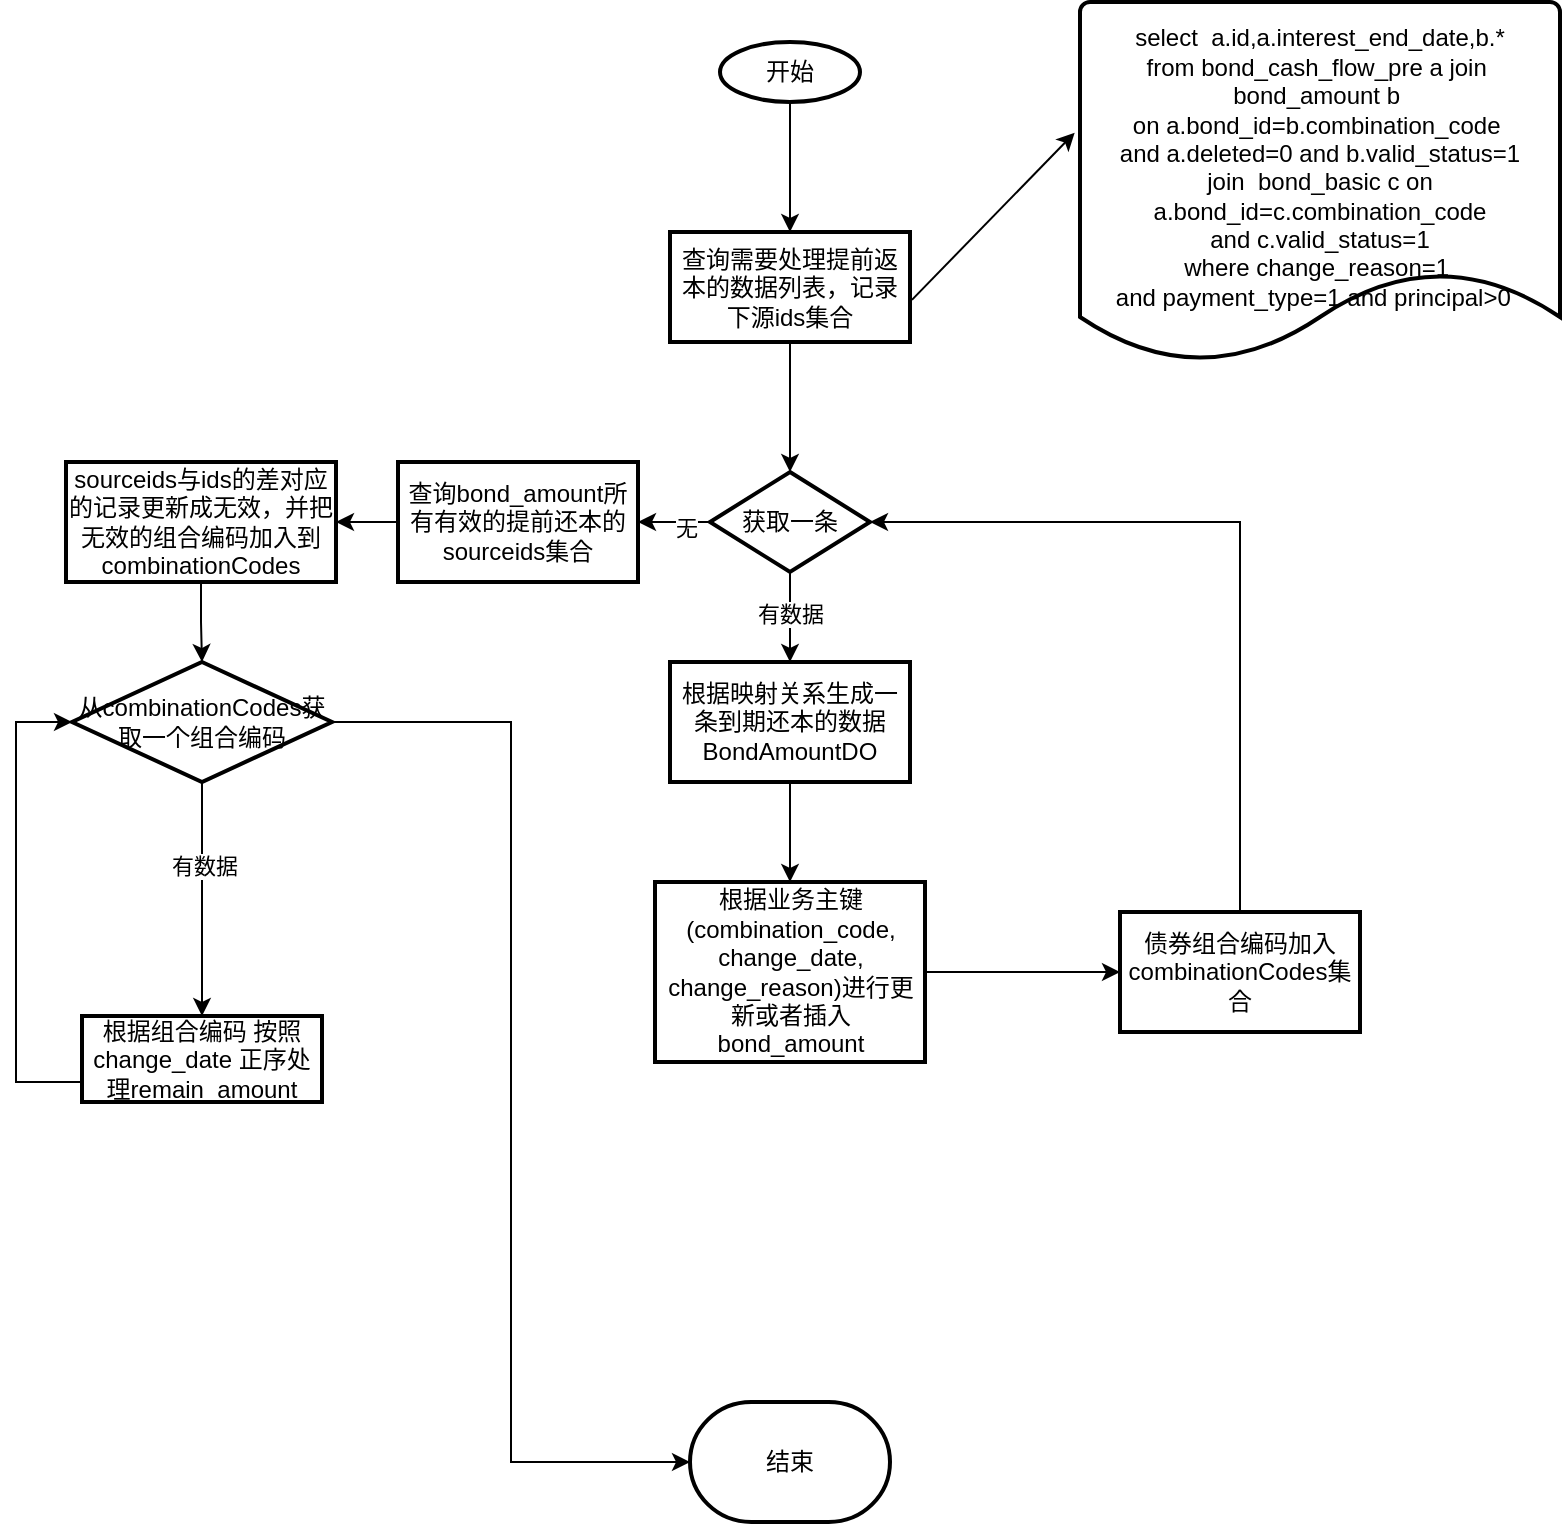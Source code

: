<mxfile version="26.2.9">
  <diagram name="第 1 页" id="JaV3rzGPgushEdzIN6y_">
    <mxGraphModel dx="1428" dy="785" grid="1" gridSize="10" guides="1" tooltips="1" connect="1" arrows="1" fold="1" page="1" pageScale="1" pageWidth="827" pageHeight="1169" math="0" shadow="0">
      <root>
        <mxCell id="0" />
        <mxCell id="1" parent="0" />
        <mxCell id="ldTZMurFETTUI3CgluB4-1" value="" style="edgeStyle=orthogonalEdgeStyle;rounded=0;orthogonalLoop=1;jettySize=auto;html=1;" edge="1" parent="1" source="ldTZMurFETTUI3CgluB4-2" target="ldTZMurFETTUI3CgluB4-4">
          <mxGeometry relative="1" as="geometry" />
        </mxCell>
        <mxCell id="ldTZMurFETTUI3CgluB4-2" value="开始" style="strokeWidth=2;html=1;shape=mxgraph.flowchart.start_1;whiteSpace=wrap;" vertex="1" parent="1">
          <mxGeometry x="382" y="40" width="70" height="30" as="geometry" />
        </mxCell>
        <mxCell id="ldTZMurFETTUI3CgluB4-3" value="" style="edgeStyle=orthogonalEdgeStyle;rounded=0;orthogonalLoop=1;jettySize=auto;html=1;" edge="1" parent="1" source="ldTZMurFETTUI3CgluB4-4" target="ldTZMurFETTUI3CgluB4-10">
          <mxGeometry relative="1" as="geometry" />
        </mxCell>
        <mxCell id="ldTZMurFETTUI3CgluB4-4" value="查询需要处理提前返本的数据列表，记录下源ids集合" style="whiteSpace=wrap;html=1;strokeWidth=2;" vertex="1" parent="1">
          <mxGeometry x="357" y="135" width="120" height="55" as="geometry" />
        </mxCell>
        <mxCell id="ldTZMurFETTUI3CgluB4-5" value="&lt;div&gt;select&amp;nbsp; a.id,a.interest_end_date,b.*&lt;/div&gt;&lt;div&gt;from bond_cash_flow_pre a join&amp;nbsp; bond_amount b&amp;nbsp;&lt;/div&gt;&lt;div&gt;on a.bond_id=b.combination_code&amp;nbsp;&lt;/div&gt;&lt;div&gt;and a.deleted=0 and b.valid_status=1&lt;/div&gt;&lt;div&gt;join&amp;nbsp; bond_basic c on a.bond_id=c.combination_code&lt;/div&gt;&lt;div&gt;and c.valid_status=1&lt;/div&gt;&lt;div&gt;where change_reason=1&amp;nbsp;&lt;/div&gt;&lt;div&gt;and payment_type=1 and principal&amp;gt;0&amp;nbsp;&amp;nbsp;&lt;/div&gt;&lt;div&gt;&lt;br&gt;&lt;/div&gt;" style="strokeWidth=2;html=1;shape=mxgraph.flowchart.document2;whiteSpace=wrap;size=0.25;" vertex="1" parent="1">
          <mxGeometry x="562" y="20" width="240" height="180" as="geometry" />
        </mxCell>
        <mxCell id="ldTZMurFETTUI3CgluB4-6" value="" style="endArrow=classic;html=1;rounded=0;exitX=1.008;exitY=0.617;exitDx=0;exitDy=0;exitPerimeter=0;entryX=-0.011;entryY=0.363;entryDx=0;entryDy=0;entryPerimeter=0;" edge="1" parent="1" source="ldTZMurFETTUI3CgluB4-4" target="ldTZMurFETTUI3CgluB4-5">
          <mxGeometry width="50" height="50" relative="1" as="geometry">
            <mxPoint x="482" y="290" as="sourcePoint" />
            <mxPoint x="532" y="240" as="targetPoint" />
          </mxGeometry>
        </mxCell>
        <mxCell id="ldTZMurFETTUI3CgluB4-7" value="" style="edgeStyle=orthogonalEdgeStyle;rounded=0;orthogonalLoop=1;jettySize=auto;html=1;" edge="1" parent="1" source="ldTZMurFETTUI3CgluB4-10" target="ldTZMurFETTUI3CgluB4-12">
          <mxGeometry relative="1" as="geometry" />
        </mxCell>
        <mxCell id="ldTZMurFETTUI3CgluB4-8" value="有数据" style="edgeLabel;html=1;align=center;verticalAlign=middle;resizable=0;points=[];" vertex="1" connectable="0" parent="ldTZMurFETTUI3CgluB4-7">
          <mxGeometry x="-0.093" relative="1" as="geometry">
            <mxPoint as="offset" />
          </mxGeometry>
        </mxCell>
        <mxCell id="ldTZMurFETTUI3CgluB4-52" value="" style="edgeStyle=orthogonalEdgeStyle;rounded=0;orthogonalLoop=1;jettySize=auto;html=1;" edge="1" parent="1" source="ldTZMurFETTUI3CgluB4-10" target="ldTZMurFETTUI3CgluB4-47">
          <mxGeometry relative="1" as="geometry" />
        </mxCell>
        <mxCell id="ldTZMurFETTUI3CgluB4-55" value="无" style="edgeLabel;html=1;align=center;verticalAlign=middle;resizable=0;points=[];" vertex="1" connectable="0" parent="ldTZMurFETTUI3CgluB4-52">
          <mxGeometry x="-0.455" y="3" relative="1" as="geometry">
            <mxPoint as="offset" />
          </mxGeometry>
        </mxCell>
        <mxCell id="ldTZMurFETTUI3CgluB4-10" value="获取一条" style="rhombus;whiteSpace=wrap;html=1;strokeWidth=2;" vertex="1" parent="1">
          <mxGeometry x="377" y="255" width="80" height="50" as="geometry" />
        </mxCell>
        <mxCell id="ldTZMurFETTUI3CgluB4-28" value="" style="edgeStyle=orthogonalEdgeStyle;rounded=0;orthogonalLoop=1;jettySize=auto;html=1;" edge="1" parent="1" source="ldTZMurFETTUI3CgluB4-12" target="ldTZMurFETTUI3CgluB4-27">
          <mxGeometry relative="1" as="geometry" />
        </mxCell>
        <mxCell id="ldTZMurFETTUI3CgluB4-12" value="根据映射关系生成一条到期还本的数据BondAmountDO" style="whiteSpace=wrap;html=1;strokeWidth=2;" vertex="1" parent="1">
          <mxGeometry x="357" y="350" width="120" height="60" as="geometry" />
        </mxCell>
        <mxCell id="ldTZMurFETTUI3CgluB4-24" value="结束" style="strokeWidth=2;html=1;shape=mxgraph.flowchart.terminator;whiteSpace=wrap;" vertex="1" parent="1">
          <mxGeometry x="367" y="720" width="100" height="60" as="geometry" />
        </mxCell>
        <mxCell id="ldTZMurFETTUI3CgluB4-33" value="" style="edgeStyle=orthogonalEdgeStyle;rounded=0;orthogonalLoop=1;jettySize=auto;html=1;" edge="1" parent="1" source="ldTZMurFETTUI3CgluB4-27" target="ldTZMurFETTUI3CgluB4-31">
          <mxGeometry relative="1" as="geometry" />
        </mxCell>
        <mxCell id="ldTZMurFETTUI3CgluB4-27" value="根据业务主键(combination_code,&lt;br&gt;change_date,&lt;br&gt;change_reason)进行更新或者插入bond_amount" style="whiteSpace=wrap;html=1;strokeWidth=2;" vertex="1" parent="1">
          <mxGeometry x="349.5" y="460" width="135" height="90" as="geometry" />
        </mxCell>
        <mxCell id="ldTZMurFETTUI3CgluB4-35" value="" style="edgeStyle=orthogonalEdgeStyle;rounded=0;orthogonalLoop=1;jettySize=auto;html=1;entryX=1;entryY=0.5;entryDx=0;entryDy=0;exitX=0.5;exitY=0;exitDx=0;exitDy=0;" edge="1" parent="1" source="ldTZMurFETTUI3CgluB4-31" target="ldTZMurFETTUI3CgluB4-10">
          <mxGeometry relative="1" as="geometry">
            <mxPoint x="642" y="300" as="targetPoint" />
          </mxGeometry>
        </mxCell>
        <mxCell id="ldTZMurFETTUI3CgluB4-31" value="债券组合编码加入combinationCodes集合" style="whiteSpace=wrap;html=1;strokeWidth=2;" vertex="1" parent="1">
          <mxGeometry x="582" y="475" width="120" height="60" as="geometry" />
        </mxCell>
        <mxCell id="ldTZMurFETTUI3CgluB4-36" value="" style="edgeStyle=orthogonalEdgeStyle;rounded=0;orthogonalLoop=1;jettySize=auto;html=1;" edge="1" parent="1" source="ldTZMurFETTUI3CgluB4-39" target="ldTZMurFETTUI3CgluB4-41">
          <mxGeometry relative="1" as="geometry" />
        </mxCell>
        <mxCell id="ldTZMurFETTUI3CgluB4-37" value="有数据" style="edgeLabel;html=1;align=center;verticalAlign=middle;resizable=0;points=[];" vertex="1" connectable="0" parent="ldTZMurFETTUI3CgluB4-36">
          <mxGeometry x="-0.279" y="1" relative="1" as="geometry">
            <mxPoint as="offset" />
          </mxGeometry>
        </mxCell>
        <mxCell id="ldTZMurFETTUI3CgluB4-57" value="" style="edgeStyle=orthogonalEdgeStyle;rounded=0;orthogonalLoop=1;jettySize=auto;html=1;entryX=0;entryY=0.5;entryDx=0;entryDy=0;entryPerimeter=0;" edge="1" parent="1" source="ldTZMurFETTUI3CgluB4-39" target="ldTZMurFETTUI3CgluB4-24">
          <mxGeometry relative="1" as="geometry">
            <mxPoint x="273" y="380" as="targetPoint" />
          </mxGeometry>
        </mxCell>
        <mxCell id="ldTZMurFETTUI3CgluB4-39" value="从combinationCodes获&lt;br&gt;取一个组合编码" style="rhombus;whiteSpace=wrap;html=1;strokeWidth=2;" vertex="1" parent="1">
          <mxGeometry x="58" y="350" width="130" height="60" as="geometry" />
        </mxCell>
        <mxCell id="ldTZMurFETTUI3CgluB4-40" value="" style="edgeStyle=orthogonalEdgeStyle;rounded=0;orthogonalLoop=1;jettySize=auto;html=1;entryX=0;entryY=0.5;entryDx=0;entryDy=0;exitX=0;exitY=0.5;exitDx=0;exitDy=0;" edge="1" parent="1" source="ldTZMurFETTUI3CgluB4-41" target="ldTZMurFETTUI3CgluB4-39">
          <mxGeometry relative="1" as="geometry">
            <mxPoint x="70" y="505" as="sourcePoint" />
            <mxPoint x="-5" y="505" as="targetPoint" />
            <Array as="points">
              <mxPoint x="65" y="560" />
              <mxPoint x="30" y="560" />
              <mxPoint x="30" y="380" />
            </Array>
          </mxGeometry>
        </mxCell>
        <mxCell id="ldTZMurFETTUI3CgluB4-41" value="根据组合编码 按照change_date 正序处理remain_amount" style="whiteSpace=wrap;html=1;strokeWidth=2;" vertex="1" parent="1">
          <mxGeometry x="63" y="527" width="120" height="43" as="geometry" />
        </mxCell>
        <mxCell id="ldTZMurFETTUI3CgluB4-53" value="" style="edgeStyle=orthogonalEdgeStyle;rounded=0;orthogonalLoop=1;jettySize=auto;html=1;" edge="1" parent="1" source="ldTZMurFETTUI3CgluB4-47" target="ldTZMurFETTUI3CgluB4-50">
          <mxGeometry relative="1" as="geometry" />
        </mxCell>
        <mxCell id="ldTZMurFETTUI3CgluB4-47" value="查询bond_amount所有有效的提前还本的&lt;br&gt;sourceids集合" style="whiteSpace=wrap;html=1;strokeWidth=2;" vertex="1" parent="1">
          <mxGeometry x="221" y="250" width="120" height="60" as="geometry" />
        </mxCell>
        <mxCell id="ldTZMurFETTUI3CgluB4-54" value="" style="edgeStyle=orthogonalEdgeStyle;rounded=0;orthogonalLoop=1;jettySize=auto;html=1;" edge="1" parent="1" source="ldTZMurFETTUI3CgluB4-50" target="ldTZMurFETTUI3CgluB4-39">
          <mxGeometry relative="1" as="geometry" />
        </mxCell>
        <mxCell id="ldTZMurFETTUI3CgluB4-50" value="sourceids与ids的差对应的记录更新成无效，并把无效的组合编码加入到combinationCodes" style="whiteSpace=wrap;html=1;strokeWidth=2;" vertex="1" parent="1">
          <mxGeometry x="55" y="250" width="135" height="60" as="geometry" />
        </mxCell>
      </root>
    </mxGraphModel>
  </diagram>
</mxfile>
